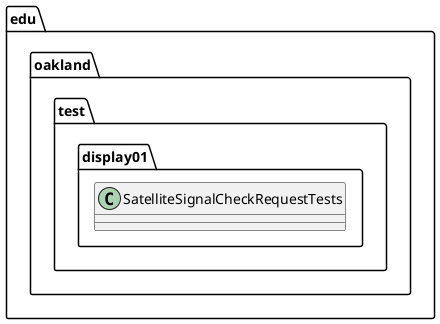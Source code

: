 @startuml SatelliteSignalCheckRequestTests

package edu.oakland.test.display01 {
    class SatelliteSignalCheckRequestTests {

    }
}

@enduml